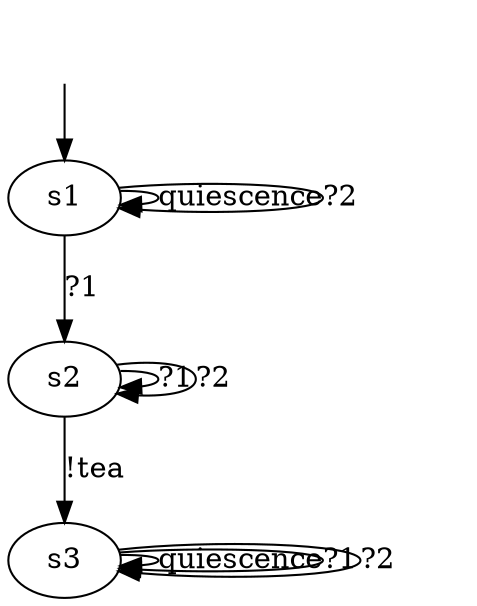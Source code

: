 digraph "../../DotModels/Iolts/ioco/04_ioco_P" {
s1 [label=s1];
s2 [label=s2];
s3 [label=s3];
s1 -> s1  [label=quiescence];
s1 -> s1  [label="?2"];
s1 -> s2  [label="?1"];
s2 -> s3  [label="!tea"];
s2 -> s2  [label="?1"];
s2 -> s2  [label="?2"];
s3 -> s3  [label=quiescence];
s3 -> s3  [label="?1"];
s3 -> s3  [label="?2"];
__start0 [label="", shape=none];
__start0 -> s1  [label=""];
}
